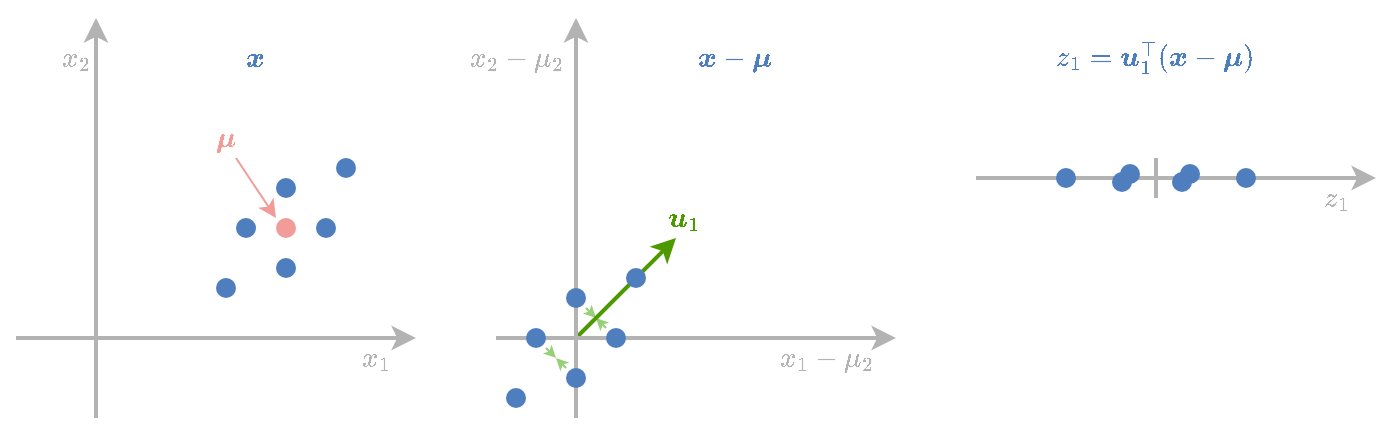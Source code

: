 <mxfile version="14.1.8" type="device"><diagram id="cJPERRU5FPI5m97aNJmQ" name="Page-1"><mxGraphModel dx="771" dy="482" grid="1" gridSize="10" guides="1" tooltips="1" connect="0" arrows="0" fold="1" page="1" pageScale="1" pageWidth="827" pageHeight="1169" math="1" shadow="0"><root><mxCell id="0"/><mxCell id="1" parent="0"/><mxCell id="cqXrJtTT8aO_RvqBYm-K-26" value="" style="endArrow=none;dashed=1;html=1;strokeWidth=1;fontColor=#4D9900;strokeColor=#97D077;startArrow=classic;startFill=1;endSize=6;startSize=3;" edge="1" parent="1"><mxGeometry width="50" height="50" relative="1" as="geometry"><mxPoint x="350" y="530" as="sourcePoint"/><mxPoint x="360" y="540" as="targetPoint"/></mxGeometry></mxCell><mxCell id="cqXrJtTT8aO_RvqBYm-K-27" value="" style="endArrow=none;dashed=1;html=1;strokeWidth=1;fontColor=#4D9900;strokeColor=#97D077;startArrow=classic;startFill=1;endSize=6;startSize=3;" edge="1" parent="1"><mxGeometry width="50" height="50" relative="1" as="geometry"><mxPoint x="350" y="530" as="sourcePoint"/><mxPoint x="340" y="520" as="targetPoint"/></mxGeometry></mxCell><mxCell id="cqXrJtTT8aO_RvqBYm-K-21" value="" style="endArrow=none;dashed=1;html=1;strokeWidth=1;fontColor=#4D9900;strokeColor=#97D077;startArrow=classic;startFill=1;endSize=6;startSize=3;" edge="1" parent="1"><mxGeometry width="50" height="50" relative="1" as="geometry"><mxPoint x="370" y="510" as="sourcePoint"/><mxPoint x="380" y="520" as="targetPoint"/></mxGeometry></mxCell><mxCell id="cqXrJtTT8aO_RvqBYm-K-17" value="" style="endArrow=none;dashed=1;html=1;strokeWidth=1;fontColor=#4D9900;strokeColor=#97D077;startArrow=classic;startFill=1;endSize=6;startSize=3;" edge="1" parent="1"><mxGeometry width="50" height="50" relative="1" as="geometry"><mxPoint x="370" y="510" as="sourcePoint"/><mxPoint x="360" y="500" as="targetPoint"/></mxGeometry></mxCell><mxCell id="cqXrJtTT8aO_RvqBYm-K-14" value="" style="endArrow=classic;html=1;strokeColor=#4D9900;strokeWidth=2;" edge="1" parent="1"><mxGeometry width="50" height="50" relative="1" as="geometry"><mxPoint x="360" y="520" as="sourcePoint"/><mxPoint x="410" y="470" as="targetPoint"/></mxGeometry></mxCell><mxCell id="VLQl7GCd685x5rbxZrGW-1" value="" style="endArrow=classic;html=1;fontFamily=Comic Sans MS;fontSize=30;fontColor=#003366;strokeWidth=2;strokeColor=#B3B3B3;" parent="1" edge="1"><mxGeometry x="20" y="200" width="50" height="50" as="geometry"><mxPoint x="120" y="560" as="sourcePoint"/><mxPoint x="120" y="360" as="targetPoint"/></mxGeometry></mxCell><mxCell id="VLQl7GCd685x5rbxZrGW-2" value="" style="endArrow=classic;html=1;fontFamily=Comic Sans MS;fontSize=30;fontColor=#003366;strokeWidth=2;strokeColor=#B3B3B3;" parent="1" edge="1"><mxGeometry x="40" y="220" width="50" height="50" as="geometry"><mxPoint x="80" y="520" as="sourcePoint"/><mxPoint x="280" y="520" as="targetPoint"/></mxGeometry></mxCell><mxCell id="CmI6H7uyJYHeW5HElF36-2" value="" style="ellipse;whiteSpace=wrap;html=1;strokeColor=none;fillColor=#4E7EBD;" parent="1" vertex="1"><mxGeometry x="230" y="460" width="10" height="10" as="geometry"/></mxCell><mxCell id="CmI6H7uyJYHeW5HElF36-5" value="" style="ellipse;whiteSpace=wrap;html=1;strokeColor=none;fillColor=#4E7EBD;" parent="1" vertex="1"><mxGeometry x="240" y="430" width="10" height="10" as="geometry"/></mxCell><mxCell id="CmI6H7uyJYHeW5HElF36-7" value="" style="ellipse;whiteSpace=wrap;html=1;strokeColor=none;fillColor=#4E7EBD;" parent="1" vertex="1"><mxGeometry x="180" y="490" width="10" height="10" as="geometry"/></mxCell><mxCell id="CmI6H7uyJYHeW5HElF36-9" value="" style="ellipse;whiteSpace=wrap;html=1;strokeColor=none;fillColor=#4E7EBD;" parent="1" vertex="1"><mxGeometry x="190" y="460" width="10" height="10" as="geometry"/></mxCell><mxCell id="CmI6H7uyJYHeW5HElF36-12" value="" style="ellipse;whiteSpace=wrap;html=1;strokeColor=none;fillColor=#4E7EBD;" parent="1" vertex="1"><mxGeometry x="210" y="480" width="10" height="10" as="geometry"/></mxCell><mxCell id="CmI6H7uyJYHeW5HElF36-14" value="" style="ellipse;whiteSpace=wrap;html=1;strokeColor=none;fillColor=#4E7EBD;" parent="1" vertex="1"><mxGeometry x="210" y="440" width="10" height="10" as="geometry"/></mxCell><mxCell id="bSFLhGRgzUmWaKW0KJtj-1" value="" style="endArrow=classic;html=1;fontFamily=Comic Sans MS;fontSize=30;fontColor=#003366;strokeWidth=2;strokeColor=#B3B3B3;" parent="1" edge="1"><mxGeometry x="260" y="200" width="50" height="50" as="geometry"><mxPoint x="360" y="560" as="sourcePoint"/><mxPoint x="360" y="360" as="targetPoint"/></mxGeometry></mxCell><mxCell id="bSFLhGRgzUmWaKW0KJtj-2" value="" style="endArrow=classic;html=1;fontFamily=Comic Sans MS;fontSize=30;fontColor=#003366;strokeWidth=2;strokeColor=#B3B3B3;" parent="1" edge="1"><mxGeometry x="280" y="220" width="50" height="50" as="geometry"><mxPoint x="320" y="520" as="sourcePoint"/><mxPoint x="520" y="520" as="targetPoint"/></mxGeometry></mxCell><mxCell id="bSFLhGRgzUmWaKW0KJtj-17" value="" style="endArrow=classic;html=1;fontFamily=Comic Sans MS;fontSize=30;fontColor=#003366;strokeWidth=2;strokeColor=#B3B3B3;" parent="1" edge="1"><mxGeometry x="520" y="140" width="50" height="50" as="geometry"><mxPoint x="560" y="440" as="sourcePoint"/><mxPoint x="760" y="440" as="targetPoint"/></mxGeometry></mxCell><mxCell id="cqXrJtTT8aO_RvqBYm-K-1" value="" style="ellipse;whiteSpace=wrap;html=1;strokeColor=none;fillColor=#F19C99;" vertex="1" parent="1"><mxGeometry x="210" y="460" width="10" height="10" as="geometry"/></mxCell><mxCell id="cqXrJtTT8aO_RvqBYm-K-2" value="\(\boldsymbol{\mu}\)" style="text;html=1;strokeColor=none;fillColor=none;align=center;verticalAlign=middle;whiteSpace=wrap;rounded=0;fontColor=#F19C99;" vertex="1" parent="1"><mxGeometry x="175" y="410" width="20" height="20" as="geometry"/></mxCell><mxCell id="cqXrJtTT8aO_RvqBYm-K-3" value="" style="endArrow=classic;html=1;strokeColor=#F19C99;" edge="1" parent="1"><mxGeometry width="50" height="50" relative="1" as="geometry"><mxPoint x="190" y="430" as="sourcePoint"/><mxPoint x="210" y="460" as="targetPoint"/></mxGeometry></mxCell><mxCell id="cqXrJtTT8aO_RvqBYm-K-4" value="&lt;font color=&quot;#b3b3b3&quot;&gt;\(x_1\)&lt;/font&gt;" style="text;html=1;strokeColor=none;fillColor=none;align=center;verticalAlign=middle;whiteSpace=wrap;rounded=0;" vertex="1" parent="1"><mxGeometry x="250" y="520" width="20" height="20" as="geometry"/></mxCell><mxCell id="cqXrJtTT8aO_RvqBYm-K-5" value="&lt;font color=&quot;#b3b3b3&quot;&gt;\(x_2\)&lt;/font&gt;" style="text;html=1;strokeColor=none;fillColor=none;align=center;verticalAlign=middle;whiteSpace=wrap;rounded=0;" vertex="1" parent="1"><mxGeometry x="100" y="370" width="20" height="20" as="geometry"/></mxCell><mxCell id="cqXrJtTT8aO_RvqBYm-K-6" value="&lt;font color=&quot;#b3b3b3&quot;&gt;\(x_1-\mu_2\)&lt;/font&gt;" style="text;html=1;strokeColor=none;fillColor=none;align=center;verticalAlign=middle;whiteSpace=wrap;rounded=0;" vertex="1" parent="1"><mxGeometry x="460" y="520" width="50" height="20" as="geometry"/></mxCell><mxCell id="cqXrJtTT8aO_RvqBYm-K-7" value="&lt;font color=&quot;#b3b3b3&quot;&gt;\(x_2-\mu_2\)&lt;/font&gt;" style="text;html=1;strokeColor=none;fillColor=none;align=center;verticalAlign=middle;whiteSpace=wrap;rounded=0;" vertex="1" parent="1"><mxGeometry x="300" y="370" width="60" height="20" as="geometry"/></mxCell><mxCell id="cqXrJtTT8aO_RvqBYm-K-8" value="" style="ellipse;whiteSpace=wrap;html=1;strokeColor=none;fillColor=#4E7EBD;" vertex="1" parent="1"><mxGeometry x="375" y="515" width="10" height="10" as="geometry"/></mxCell><mxCell id="cqXrJtTT8aO_RvqBYm-K-9" value="" style="ellipse;whiteSpace=wrap;html=1;strokeColor=none;fillColor=#4E7EBD;" vertex="1" parent="1"><mxGeometry x="385" y="485" width="10" height="10" as="geometry"/></mxCell><mxCell id="cqXrJtTT8aO_RvqBYm-K-10" value="" style="ellipse;whiteSpace=wrap;html=1;strokeColor=none;fillColor=#4E7EBD;" vertex="1" parent="1"><mxGeometry x="325" y="545" width="10" height="10" as="geometry"/></mxCell><mxCell id="cqXrJtTT8aO_RvqBYm-K-11" value="" style="ellipse;whiteSpace=wrap;html=1;strokeColor=none;fillColor=#4E7EBD;" vertex="1" parent="1"><mxGeometry x="335" y="515" width="10" height="10" as="geometry"/></mxCell><mxCell id="cqXrJtTT8aO_RvqBYm-K-12" value="" style="ellipse;whiteSpace=wrap;html=1;strokeColor=none;fillColor=#4E7EBD;" vertex="1" parent="1"><mxGeometry x="355" y="535" width="10" height="10" as="geometry"/></mxCell><mxCell id="cqXrJtTT8aO_RvqBYm-K-13" value="" style="ellipse;whiteSpace=wrap;html=1;strokeColor=none;fillColor=#4E7EBD;" vertex="1" parent="1"><mxGeometry x="355" y="495" width="10" height="10" as="geometry"/></mxCell><mxCell id="cqXrJtTT8aO_RvqBYm-K-15" value="\(\boldsymbol{u}_1\)" style="text;html=1;strokeColor=none;fillColor=none;align=center;verticalAlign=middle;whiteSpace=wrap;rounded=0;fontColor=#4D9900;" vertex="1" parent="1"><mxGeometry x="404" y="450" width="20" height="20" as="geometry"/></mxCell><mxCell id="cqXrJtTT8aO_RvqBYm-K-28" value="" style="ellipse;whiteSpace=wrap;html=1;strokeColor=none;fillColor=#4E7EBD;" vertex="1" parent="1"><mxGeometry x="690" y="435" width="10" height="10" as="geometry"/></mxCell><mxCell id="cqXrJtTT8aO_RvqBYm-K-30" value="" style="ellipse;whiteSpace=wrap;html=1;strokeColor=none;fillColor=#4E7EBD;" vertex="1" parent="1"><mxGeometry x="662" y="433" width="10" height="10" as="geometry"/></mxCell><mxCell id="cqXrJtTT8aO_RvqBYm-K-31" value="" style="ellipse;whiteSpace=wrap;html=1;strokeColor=none;fillColor=#4E7EBD;" vertex="1" parent="1"><mxGeometry x="658" y="437" width="10" height="10" as="geometry"/></mxCell><mxCell id="cqXrJtTT8aO_RvqBYm-K-32" value="" style="ellipse;whiteSpace=wrap;html=1;strokeColor=none;fillColor=#4E7EBD;" vertex="1" parent="1"><mxGeometry x="632" y="433" width="10" height="10" as="geometry"/></mxCell><mxCell id="cqXrJtTT8aO_RvqBYm-K-33" value="" style="ellipse;whiteSpace=wrap;html=1;strokeColor=none;fillColor=#4E7EBD;" vertex="1" parent="1"><mxGeometry x="628" y="437" width="10" height="10" as="geometry"/></mxCell><mxCell id="cqXrJtTT8aO_RvqBYm-K-34" value="" style="ellipse;whiteSpace=wrap;html=1;strokeColor=none;fillColor=#4E7EBD;" vertex="1" parent="1"><mxGeometry x="600" y="435" width="10" height="10" as="geometry"/></mxCell><mxCell id="cqXrJtTT8aO_RvqBYm-K-35" value="&lt;font color=&quot;#b3b3b3&quot;&gt;\(z_1\)&lt;/font&gt;" style="text;html=1;strokeColor=none;fillColor=none;align=center;verticalAlign=middle;whiteSpace=wrap;rounded=0;" vertex="1" parent="1"><mxGeometry x="730" y="440" width="20" height="20" as="geometry"/></mxCell><mxCell id="cqXrJtTT8aO_RvqBYm-K-36" value="" style="endArrow=none;html=1;fontFamily=Comic Sans MS;fontSize=30;fontColor=#003366;strokeWidth=2;strokeColor=#B3B3B3;endFill=0;" edge="1" parent="1"><mxGeometry x="530" y="150" width="50" height="50" as="geometry"><mxPoint x="650" y="430" as="sourcePoint"/><mxPoint x="650" y="450" as="targetPoint"/></mxGeometry></mxCell><mxCell id="cqXrJtTT8aO_RvqBYm-K-37" value="&lt;font&gt;\(\boldsymbol{x}\)&lt;/font&gt;" style="text;html=1;strokeColor=none;fillColor=none;align=center;verticalAlign=middle;whiteSpace=wrap;rounded=0;fontColor=#4E7EBD;" vertex="1" parent="1"><mxGeometry x="190" y="370" width="20" height="20" as="geometry"/></mxCell><mxCell id="cqXrJtTT8aO_RvqBYm-K-38" value="&lt;font&gt;\(\boldsymbol{x}-\boldsymbol{\mu}\)&lt;/font&gt;" style="text;html=1;strokeColor=none;fillColor=none;align=center;verticalAlign=middle;whiteSpace=wrap;rounded=0;fontColor=#4E7EBD;" vertex="1" parent="1"><mxGeometry x="410" y="370" width="60" height="20" as="geometry"/></mxCell><mxCell id="cqXrJtTT8aO_RvqBYm-K-39" value="&lt;font&gt;\(z_1=\boldsymbol{u}_1^{\top}(\boldsymbol{x}-\boldsymbol{\mu})\)&lt;/font&gt;" style="text;html=1;strokeColor=none;fillColor=none;align=center;verticalAlign=middle;whiteSpace=wrap;rounded=0;fontColor=#4E7EBD;" vertex="1" parent="1"><mxGeometry x="590" y="370" width="120" height="20" as="geometry"/></mxCell></root></mxGraphModel></diagram></mxfile>